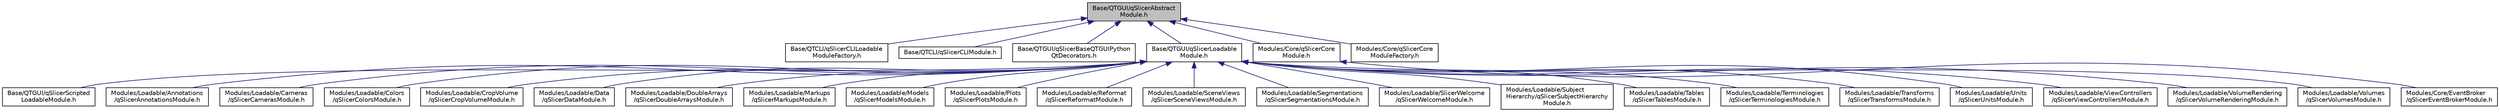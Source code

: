 digraph "Base/QTGUI/qSlicerAbstractModule.h"
{
  bgcolor="transparent";
  edge [fontname="Helvetica",fontsize="10",labelfontname="Helvetica",labelfontsize="10"];
  node [fontname="Helvetica",fontsize="10",shape=record];
  Node9 [label="Base/QTGUI/qSlicerAbstract\lModule.h",height=0.2,width=0.4,color="black", fillcolor="grey75", style="filled", fontcolor="black"];
  Node9 -> Node10 [dir="back",color="midnightblue",fontsize="10",style="solid",fontname="Helvetica"];
  Node10 [label="Base/QTCLI/qSlicerCLILoadable\lModuleFactory.h",height=0.2,width=0.4,color="black",URL="$qSlicerCLILoadableModuleFactory_8h.html"];
  Node9 -> Node11 [dir="back",color="midnightblue",fontsize="10",style="solid",fontname="Helvetica"];
  Node11 [label="Base/QTCLI/qSlicerCLIModule.h",height=0.2,width=0.4,color="black",URL="$qSlicerCLIModule_8h.html"];
  Node9 -> Node12 [dir="back",color="midnightblue",fontsize="10",style="solid",fontname="Helvetica"];
  Node12 [label="Base/QTGUI/qSlicerBaseQTGUIPython\lQtDecorators.h",height=0.2,width=0.4,color="black",URL="$qSlicerBaseQTGUIPythonQtDecorators_8h.html"];
  Node9 -> Node13 [dir="back",color="midnightblue",fontsize="10",style="solid",fontname="Helvetica"];
  Node13 [label="Base/QTGUI/qSlicerLoadable\lModule.h",height=0.2,width=0.4,color="black",URL="$qSlicerLoadableModule_8h.html"];
  Node13 -> Node14 [dir="back",color="midnightblue",fontsize="10",style="solid",fontname="Helvetica"];
  Node14 [label="Base/QTGUI/qSlicerScripted\lLoadableModule.h",height=0.2,width=0.4,color="black",URL="$qSlicerScriptedLoadableModule_8h.html"];
  Node13 -> Node15 [dir="back",color="midnightblue",fontsize="10",style="solid",fontname="Helvetica"];
  Node15 [label="Modules/Loadable/Annotations\l/qSlicerAnnotationsModule.h",height=0.2,width=0.4,color="black",URL="$qSlicerAnnotationsModule_8h.html"];
  Node13 -> Node16 [dir="back",color="midnightblue",fontsize="10",style="solid",fontname="Helvetica"];
  Node16 [label="Modules/Loadable/Cameras\l/qSlicerCamerasModule.h",height=0.2,width=0.4,color="black",URL="$qSlicerCamerasModule_8h.html"];
  Node13 -> Node17 [dir="back",color="midnightblue",fontsize="10",style="solid",fontname="Helvetica"];
  Node17 [label="Modules/Loadable/Colors\l/qSlicerColorsModule.h",height=0.2,width=0.4,color="black",URL="$qSlicerColorsModule_8h.html"];
  Node13 -> Node18 [dir="back",color="midnightblue",fontsize="10",style="solid",fontname="Helvetica"];
  Node18 [label="Modules/Loadable/CropVolume\l/qSlicerCropVolumeModule.h",height=0.2,width=0.4,color="black",URL="$qSlicerCropVolumeModule_8h.html"];
  Node13 -> Node19 [dir="back",color="midnightblue",fontsize="10",style="solid",fontname="Helvetica"];
  Node19 [label="Modules/Loadable/Data\l/qSlicerDataModule.h",height=0.2,width=0.4,color="black",URL="$qSlicerDataModule_8h.html"];
  Node13 -> Node20 [dir="back",color="midnightblue",fontsize="10",style="solid",fontname="Helvetica"];
  Node20 [label="Modules/Loadable/DoubleArrays\l/qSlicerDoubleArraysModule.h",height=0.2,width=0.4,color="black",URL="$qSlicerDoubleArraysModule_8h.html"];
  Node13 -> Node21 [dir="back",color="midnightblue",fontsize="10",style="solid",fontname="Helvetica"];
  Node21 [label="Modules/Loadable/Markups\l/qSlicerMarkupsModule.h",height=0.2,width=0.4,color="black",URL="$qSlicerMarkupsModule_8h.html"];
  Node13 -> Node22 [dir="back",color="midnightblue",fontsize="10",style="solid",fontname="Helvetica"];
  Node22 [label="Modules/Loadable/Models\l/qSlicerModelsModule.h",height=0.2,width=0.4,color="black",URL="$qSlicerModelsModule_8h.html"];
  Node13 -> Node23 [dir="back",color="midnightblue",fontsize="10",style="solid",fontname="Helvetica"];
  Node23 [label="Modules/Loadable/Plots\l/qSlicerPlotsModule.h",height=0.2,width=0.4,color="black",URL="$qSlicerPlotsModule_8h.html"];
  Node13 -> Node24 [dir="back",color="midnightblue",fontsize="10",style="solid",fontname="Helvetica"];
  Node24 [label="Modules/Loadable/Reformat\l/qSlicerReformatModule.h",height=0.2,width=0.4,color="black",URL="$qSlicerReformatModule_8h.html"];
  Node13 -> Node25 [dir="back",color="midnightblue",fontsize="10",style="solid",fontname="Helvetica"];
  Node25 [label="Modules/Loadable/SceneViews\l/qSlicerSceneViewsModule.h",height=0.2,width=0.4,color="black",URL="$qSlicerSceneViewsModule_8h.html"];
  Node13 -> Node26 [dir="back",color="midnightblue",fontsize="10",style="solid",fontname="Helvetica"];
  Node26 [label="Modules/Loadable/Segmentations\l/qSlicerSegmentationsModule.h",height=0.2,width=0.4,color="black",URL="$qSlicerSegmentationsModule_8h.html"];
  Node13 -> Node27 [dir="back",color="midnightblue",fontsize="10",style="solid",fontname="Helvetica"];
  Node27 [label="Modules/Loadable/SlicerWelcome\l/qSlicerWelcomeModule.h",height=0.2,width=0.4,color="black",URL="$qSlicerWelcomeModule_8h.html"];
  Node13 -> Node28 [dir="back",color="midnightblue",fontsize="10",style="solid",fontname="Helvetica"];
  Node28 [label="Modules/Loadable/Subject\lHierarchy/qSlicerSubjectHierarchy\lModule.h",height=0.2,width=0.4,color="black",URL="$qSlicerSubjectHierarchyModule_8h.html"];
  Node13 -> Node29 [dir="back",color="midnightblue",fontsize="10",style="solid",fontname="Helvetica"];
  Node29 [label="Modules/Loadable/Tables\l/qSlicerTablesModule.h",height=0.2,width=0.4,color="black",URL="$qSlicerTablesModule_8h.html"];
  Node13 -> Node30 [dir="back",color="midnightblue",fontsize="10",style="solid",fontname="Helvetica"];
  Node30 [label="Modules/Loadable/Terminologies\l/qSlicerTerminologiesModule.h",height=0.2,width=0.4,color="black",URL="$qSlicerTerminologiesModule_8h.html"];
  Node13 -> Node31 [dir="back",color="midnightblue",fontsize="10",style="solid",fontname="Helvetica"];
  Node31 [label="Modules/Loadable/Transforms\l/qSlicerTransformsModule.h",height=0.2,width=0.4,color="black",URL="$qSlicerTransformsModule_8h.html"];
  Node13 -> Node32 [dir="back",color="midnightblue",fontsize="10",style="solid",fontname="Helvetica"];
  Node32 [label="Modules/Loadable/Units\l/qSlicerUnitsModule.h",height=0.2,width=0.4,color="black",URL="$qSlicerUnitsModule_8h.html"];
  Node13 -> Node33 [dir="back",color="midnightblue",fontsize="10",style="solid",fontname="Helvetica"];
  Node33 [label="Modules/Loadable/ViewControllers\l/qSlicerViewControllersModule.h",height=0.2,width=0.4,color="black",URL="$qSlicerViewControllersModule_8h.html"];
  Node13 -> Node34 [dir="back",color="midnightblue",fontsize="10",style="solid",fontname="Helvetica"];
  Node34 [label="Modules/Loadable/VolumeRendering\l/qSlicerVolumeRenderingModule.h",height=0.2,width=0.4,color="black",URL="$qSlicerVolumeRenderingModule_8h.html"];
  Node13 -> Node35 [dir="back",color="midnightblue",fontsize="10",style="solid",fontname="Helvetica"];
  Node35 [label="Modules/Loadable/Volumes\l/qSlicerVolumesModule.h",height=0.2,width=0.4,color="black",URL="$qSlicerVolumesModule_8h.html"];
  Node9 -> Node36 [dir="back",color="midnightblue",fontsize="10",style="solid",fontname="Helvetica"];
  Node36 [label="Modules/Core/qSlicerCore\lModule.h",height=0.2,width=0.4,color="black",URL="$qSlicerCoreModule_8h.html"];
  Node36 -> Node37 [dir="back",color="midnightblue",fontsize="10",style="solid",fontname="Helvetica"];
  Node37 [label="Modules/Core/EventBroker\l/qSlicerEventBrokerModule.h",height=0.2,width=0.4,color="black",URL="$qSlicerEventBrokerModule_8h.html"];
  Node9 -> Node38 [dir="back",color="midnightblue",fontsize="10",style="solid",fontname="Helvetica"];
  Node38 [label="Modules/Core/qSlicerCore\lModuleFactory.h",height=0.2,width=0.4,color="black",URL="$qSlicerCoreModuleFactory_8h.html"];
}
